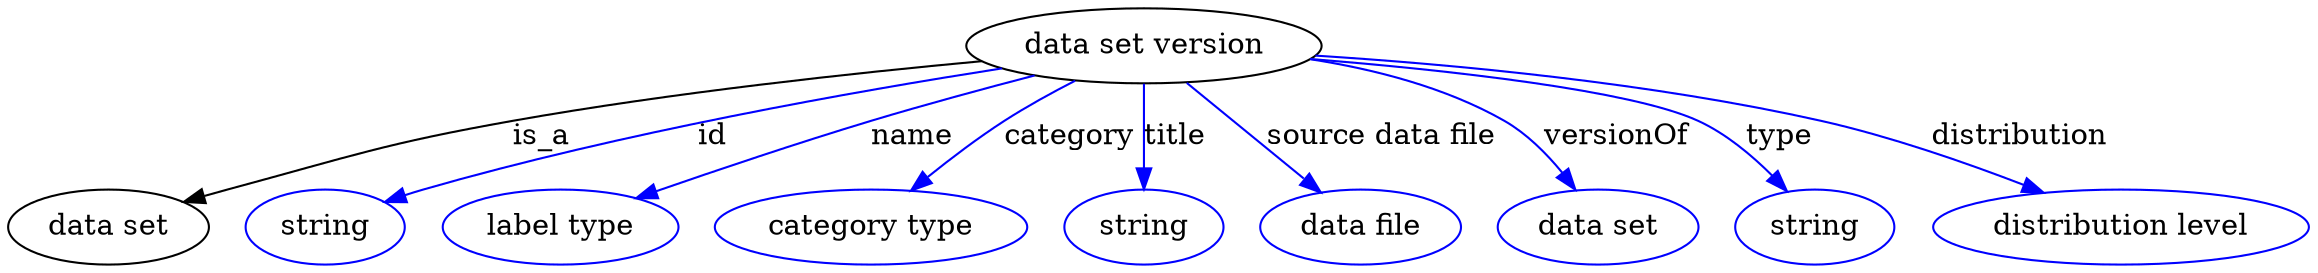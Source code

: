 digraph {
	graph [bb="0,0,905.54,123"];
	node [label="\N"];
	"data set version"	[height=0.5,
		label="data set version",
		pos="446.7,105",
		width=1.8234];
	"data set"	[height=0.5,
		pos="37.697,18",
		width=1.0471];
	"data set version" -> "data set"	[label=is_a,
		lp="209.7,61.5",
		pos="e,66.291,29.942 386.4,97.869 335.93,92.17 262.17,82.517 198.7,69 146.69,57.924 134.23,52.561 83.697,36 81.13,35.159 78.494,34.265 \
75.844,33.345"];
	id	[color=blue,
		height=0.5,
		label=string,
		pos="123.7,18",
		width=0.84854];
	"data set version" -> id	[color=blue,
		label=id,
		lp="277.2,61.5",
		pos="e,147.16,29.654 393.71,94.311 336.23,83.098 242.15,62.7 163.7,36 161.32,35.192 158.89,34.306 156.45,33.378",
		style=solid];
	name	[color=blue,
		height=0.5,
		label="label type",
		pos="217.7,18",
		width=1.2638];
	"data set version" -> name	[color=blue,
		label=name,
		lp="359.2,61.5",
		pos="e,248.08,31.555 405.93,90.67 386.93,84.327 364.08,76.502 343.7,69 314.64,58.307 282.18,45.402 257.48,35.381",
		style=solid];
	category	[color=blue,
		height=0.5,
		label="category type",
		pos="339.7,18",
		width=1.6249];
	"data set version" -> category	[color=blue,
		label=category,
		lp="419.2,61.5",
		pos="e,356.86,35.355 422.38,88.233 413.78,82.418 404.15,75.628 395.7,69 385.12,60.705 373.98,50.979 364.44,42.321",
		style=solid];
	title	[color=blue,
		height=0.5,
		label=string,
		pos="446.7,18",
		width=0.84854];
	"data set version" -> title	[color=blue,
		label=title,
		lp="457.7,61.5",
		pos="e,446.7,36.175 446.7,86.799 446.7,75.163 446.7,59.548 446.7,46.237",
		style=solid];
	"source data file"	[color=blue,
		height=0.5,
		label="data file",
		pos="534.7,18",
		width=1.0832];
	"data set version" -> "source data file"	[color=blue,
		label="source data file",
		lp="538.2,61.5",
		pos="e,518.67,34.479 463.66,87.611 477.19,74.547 496.28,56.109 511.26,41.637",
		style=solid];
	versionOf	[color=blue,
		height=0.5,
		label="data set",
		pos="629.7,18",
		width=1.0471];
	"data set version" -> versionOf	[color=blue,
		label=versionOf,
		lp="630.2,61.5",
		pos="e,618.65,35.277 505.23,96.69 530.66,91.64 559.99,83.165 583.7,69 594.66,62.449 604.58,52.494 612.38,43.188",
		style=solid];
	type	[color=blue,
		height=0.5,
		label=string,
		pos="715.7,18",
		width=0.84854];
	"data set version" -> type	[color=blue,
		label=type,
		lp="695.7,61.5",
		pos="e,703.23,34.702 512.21,103.11 556.41,100.22 614.97,91.813 661.7,69 674.74,62.631 686.85,52.066 696.27,42.284",
		style=solid];
	distribution	[color=blue,
		height=0.5,
		label="distribution level",
		pos="834.7,18",
		width=1.9679];
	"data set version" -> distribution	[color=blue,
		label=distribution,
		lp="788.2,61.5",
		pos="e,803.6,34.226 510.22,100.17 564.46,95.823 644.18,86.868 711.7,69 740.1,61.485 770.7,49.061 794.28,38.478",
		style=solid];
}
